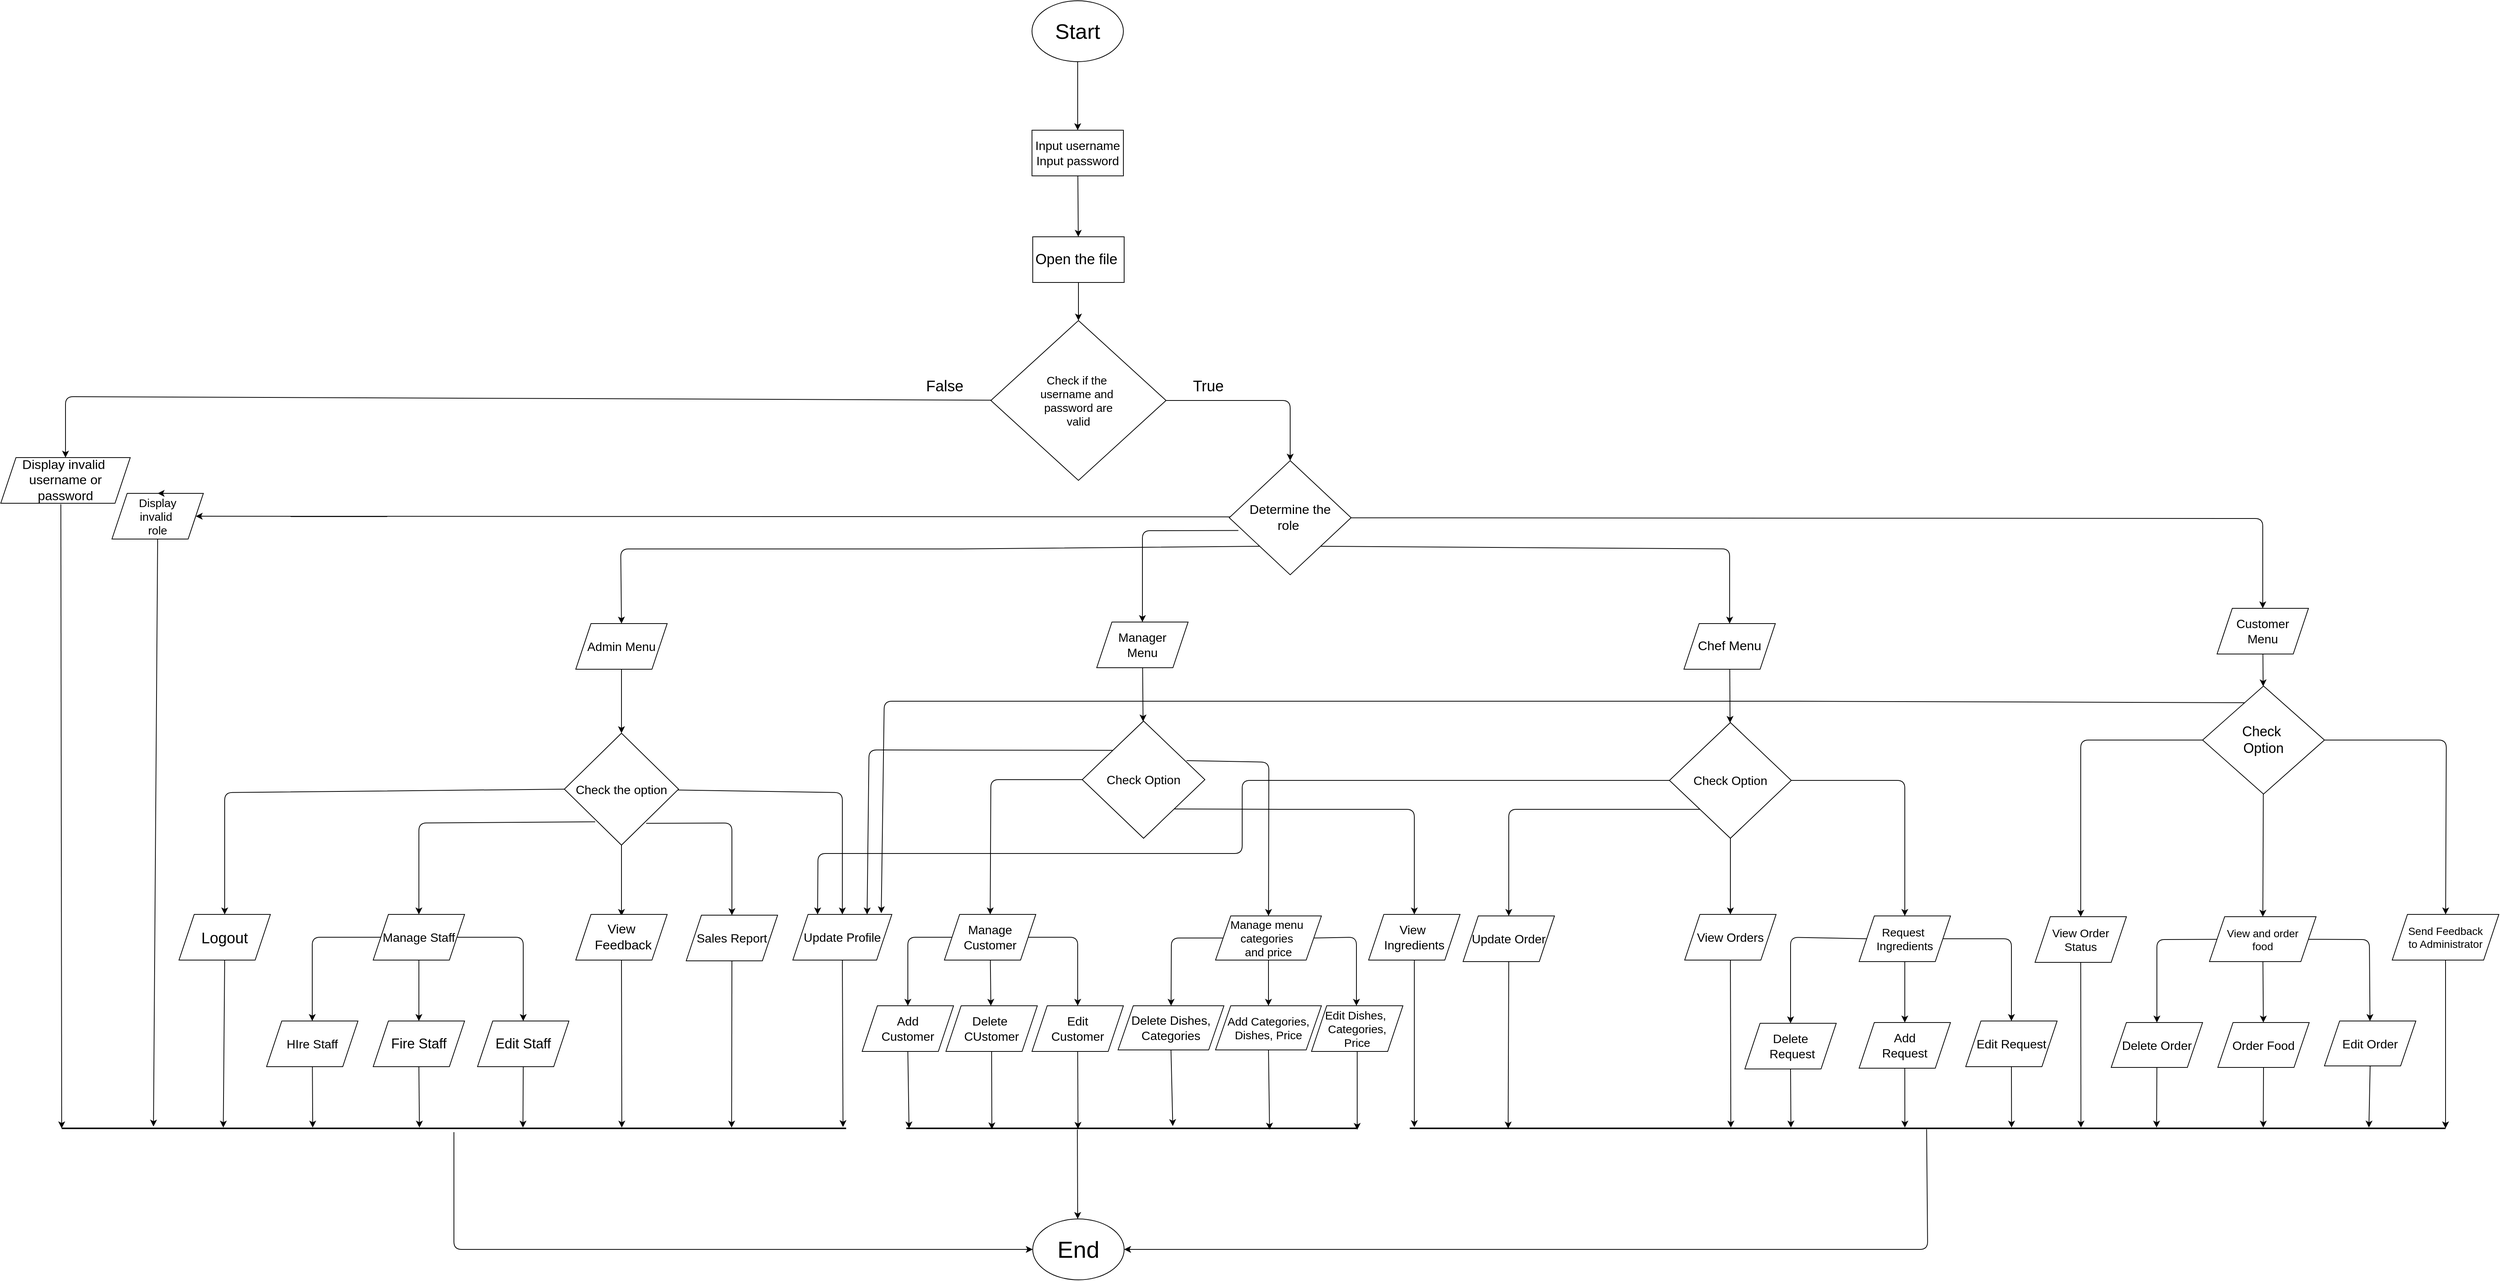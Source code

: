 <mxfile>
    <diagram id="t1yttWMaFsxvrDSG04tZ" name="Page-1">
        <mxGraphModel dx="878" dy="493" grid="1" gridSize="10" guides="1" tooltips="1" connect="1" arrows="1" fold="1" page="1" pageScale="1" pageWidth="4000" pageHeight="2000" math="0" shadow="0">
            <root>
                <object label="" size="" id="0">
                    <mxCell/>
                </object>
                <mxCell id="1" parent="0"/>
                <mxCell id="6" value="" style="edgeStyle=none;html=1;fontSize=21;" parent="1" source="2" target="5" edge="1">
                    <mxGeometry relative="1" as="geometry"/>
                </mxCell>
                <mxCell id="2" value="&lt;font style=&quot;font-size: 28px;&quot;&gt;Start&lt;/font&gt;" style="ellipse;whiteSpace=wrap;html=1;" parent="1" vertex="1">
                    <mxGeometry x="1774" y="40" width="120" height="80" as="geometry"/>
                </mxCell>
                <mxCell id="19" value="" style="edgeStyle=none;html=1;" edge="1" parent="1" source="5" target="18">
                    <mxGeometry relative="1" as="geometry"/>
                </mxCell>
                <mxCell id="5" value="&lt;font style=&quot;font-size: 16px;&quot;&gt;Input username&lt;br&gt;Input password&lt;/font&gt;" style="whiteSpace=wrap;html=1;" parent="1" vertex="1">
                    <mxGeometry x="1774" y="210" width="120" height="60" as="geometry"/>
                </mxCell>
                <mxCell id="17" value="" style="edgeStyle=none;html=1;entryX=0.5;entryY=0;entryDx=0;entryDy=0;" edge="1" parent="1" source="7" target="16">
                    <mxGeometry relative="1" as="geometry">
                        <mxPoint x="1515" y="638" as="targetPoint"/>
                        <Array as="points">
                            <mxPoint x="505" y="560"/>
                        </Array>
                    </mxGeometry>
                </mxCell>
                <mxCell id="7" value="&lt;font style=&quot;font-size: 15px;&quot;&gt;Check if the&amp;nbsp;&lt;br&gt;username and&amp;nbsp;&lt;br&gt;password are&lt;br&gt;valid&lt;/font&gt;" style="rhombus;whiteSpace=wrap;html=1;" vertex="1" parent="1">
                    <mxGeometry x="1720" y="460" width="230" height="210" as="geometry"/>
                </mxCell>
                <mxCell id="12" value="&lt;font style=&quot;font-size: 20px;&quot;&gt;False&lt;/font&gt;" style="text;html=1;align=center;verticalAlign=middle;resizable=0;points=[];autosize=1;strokeColor=none;fillColor=none;" vertex="1" parent="1">
                    <mxGeometry x="1624" y="525" width="70" height="40" as="geometry"/>
                </mxCell>
                <mxCell id="147" style="edgeStyle=none;html=1;exitX=0.464;exitY=1.019;exitDx=0;exitDy=0;entryX=0;entryY=0.5;entryDx=0;entryDy=0;entryPerimeter=0;exitPerimeter=0;" edge="1" parent="1" source="16" target="146">
                    <mxGeometry relative="1" as="geometry">
                        <mxPoint x="505.818" y="1483.636" as="targetPoint"/>
                    </mxGeometry>
                </mxCell>
                <mxCell id="16" value="&lt;font style=&quot;font-size: 17px;&quot;&gt;Display invalid&amp;nbsp;&lt;br&gt;username or&lt;br&gt;password&lt;/font&gt;" style="shape=parallelogram;perimeter=parallelogramPerimeter;whiteSpace=wrap;html=1;fixedSize=1;" vertex="1" parent="1">
                    <mxGeometry x="420" y="640" width="170" height="60" as="geometry"/>
                </mxCell>
                <mxCell id="20" value="" style="edgeStyle=none;html=1;" edge="1" parent="1" source="18" target="7">
                    <mxGeometry relative="1" as="geometry"/>
                </mxCell>
                <mxCell id="18" value="&lt;font style=&quot;font-size: 19px;&quot;&gt;Open the file&amp;nbsp;&lt;/font&gt;" style="whiteSpace=wrap;html=1;" vertex="1" parent="1">
                    <mxGeometry x="1775" y="350" width="120" height="60" as="geometry"/>
                </mxCell>
                <mxCell id="22" style="edgeStyle=none;html=1;exitX=1;exitY=0.5;exitDx=0;exitDy=0;entryX=0.5;entryY=0;entryDx=0;entryDy=0;" edge="1" parent="1" source="7" target="23">
                    <mxGeometry relative="1" as="geometry">
                        <mxPoint x="2114" y="643" as="targetPoint"/>
                        <mxPoint x="1914" y="560" as="sourcePoint"/>
                        <Array as="points">
                            <mxPoint x="2113" y="565"/>
                        </Array>
                    </mxGeometry>
                </mxCell>
                <mxCell id="27" value="" style="edgeStyle=none;html=1;" edge="1" parent="1" target="26">
                    <mxGeometry relative="1" as="geometry">
                        <mxPoint x="2035.176" y="717.835" as="sourcePoint"/>
                    </mxGeometry>
                </mxCell>
                <mxCell id="30" style="edgeStyle=none;html=1;exitX=0;exitY=1;exitDx=0;exitDy=0;entryX=0.5;entryY=0;entryDx=0;entryDy=0;" edge="1" parent="1" source="23" target="31">
                    <mxGeometry relative="1" as="geometry">
                        <mxPoint x="1234" y="793" as="targetPoint"/>
                        <mxPoint x="1995" y="755.5" as="sourcePoint"/>
                        <Array as="points">
                            <mxPoint x="1680" y="760"/>
                            <mxPoint x="1234" y="760"/>
                        </Array>
                    </mxGeometry>
                </mxCell>
                <mxCell id="61" style="edgeStyle=none;html=1;exitX=1;exitY=1;exitDx=0;exitDy=0;entryX=0.5;entryY=0;entryDx=0;entryDy=0;" edge="1" parent="1" source="23" target="62">
                    <mxGeometry relative="1" as="geometry">
                        <mxPoint x="2680" y="840" as="targetPoint"/>
                        <Array as="points">
                            <mxPoint x="2690" y="760"/>
                        </Array>
                    </mxGeometry>
                </mxCell>
                <mxCell id="73" value="" style="edgeStyle=none;html=1;" edge="1" parent="1" source="23" target="72">
                    <mxGeometry relative="1" as="geometry">
                        <Array as="points">
                            <mxPoint x="3390" y="720"/>
                        </Array>
                    </mxGeometry>
                </mxCell>
                <mxCell id="23" value="&lt;font style=&quot;font-size: 17px;&quot;&gt;Determine the &lt;br&gt;role&amp;nbsp;&lt;/font&gt;" style="rhombus;whiteSpace=wrap;html=1;" vertex="1" parent="1">
                    <mxGeometry x="2033" y="644" width="160" height="150" as="geometry"/>
                </mxCell>
                <mxCell id="148" style="edgeStyle=none;html=1;exitX=0.5;exitY=1;exitDx=0;exitDy=0;entryX=0.117;entryY=0.267;entryDx=0;entryDy=0;entryPerimeter=0;" edge="1" parent="1" source="26" target="146">
                    <mxGeometry relative="1" as="geometry"/>
                </mxCell>
                <mxCell id="26" value="&lt;font style=&quot;font-size: 15px;&quot;&gt;Display &lt;br&gt;invalid&amp;nbsp;&lt;br&gt;role&lt;/font&gt;" style="shape=parallelogram;perimeter=parallelogramPerimeter;whiteSpace=wrap;html=1;fixedSize=1;" vertex="1" parent="1">
                    <mxGeometry x="566" y="687" width="120" height="60" as="geometry"/>
                </mxCell>
                <mxCell id="34" value="" style="edgeStyle=none;html=1;" edge="1" parent="1" source="31" target="32">
                    <mxGeometry relative="1" as="geometry"/>
                </mxCell>
                <mxCell id="31" value="&lt;font style=&quot;font-size: 16px;&quot;&gt;Admin Menu&lt;/font&gt;" style="shape=parallelogram;perimeter=parallelogramPerimeter;whiteSpace=wrap;html=1;fixedSize=1;" vertex="1" parent="1">
                    <mxGeometry x="1175" y="858" width="120" height="60" as="geometry"/>
                </mxCell>
                <mxCell id="38" value="" style="edgeStyle=none;html=1;exitX=0;exitY=0.5;exitDx=0;exitDy=0;entryX=0.5;entryY=0;entryDx=0;entryDy=0;" edge="1" parent="1" source="32" target="37">
                    <mxGeometry relative="1" as="geometry">
                        <mxPoint x="1150.985" y="1076.465" as="sourcePoint"/>
                        <mxPoint x="880" y="1240" as="targetPoint"/>
                        <Array as="points">
                            <mxPoint x="714" y="1080"/>
                        </Array>
                    </mxGeometry>
                </mxCell>
                <mxCell id="39" style="edgeStyle=none;html=1;entryX=0.5;entryY=0;entryDx=0;entryDy=0;exitX=0.277;exitY=0.819;exitDx=0;exitDy=0;exitPerimeter=0;" edge="1" parent="1" target="40">
                    <mxGeometry relative="1" as="geometry">
                        <mxPoint x="1050" y="1236" as="targetPoint"/>
                        <mxPoint x="1200.55" y="1118.393" as="sourcePoint"/>
                        <Array as="points">
                            <mxPoint x="969" y="1120"/>
                        </Array>
                    </mxGeometry>
                </mxCell>
                <mxCell id="42" value="" style="edgeStyle=none;html=1;exitX=0.5;exitY=1;exitDx=0;exitDy=0;" edge="1" parent="1" source="32">
                    <mxGeometry relative="1" as="geometry">
                        <mxPoint x="1235" y="1151" as="sourcePoint"/>
                        <mxPoint x="1235" y="1242" as="targetPoint"/>
                        <Array as="points">
                            <mxPoint x="1235" y="1200"/>
                        </Array>
                    </mxGeometry>
                </mxCell>
                <mxCell id="44" value="" style="edgeStyle=none;html=1;exitX=0.716;exitY=0.826;exitDx=0;exitDy=0;exitPerimeter=0;entryX=0.5;entryY=0;entryDx=0;entryDy=0;" edge="1" parent="1" target="43">
                    <mxGeometry relative="1" as="geometry">
                        <mxPoint x="1267.4" y="1120.422" as="sourcePoint"/>
                        <mxPoint x="1380" y="1254.0" as="targetPoint"/>
                        <Array as="points">
                            <mxPoint x="1380" y="1120"/>
                        </Array>
                    </mxGeometry>
                </mxCell>
                <mxCell id="46" value="" style="edgeStyle=none;html=1;entryX=0.5;entryY=0;entryDx=0;entryDy=0;" edge="1" parent="1" source="32" target="45">
                    <mxGeometry relative="1" as="geometry">
                        <Array as="points">
                            <mxPoint x="1525" y="1080"/>
                        </Array>
                    </mxGeometry>
                </mxCell>
                <mxCell id="32" value="&lt;font style=&quot;font-size: 16px;&quot;&gt;Check the option&lt;/font&gt;" style="rhombus;whiteSpace=wrap;html=1;" vertex="1" parent="1">
                    <mxGeometry x="1160" y="1002" width="150" height="147" as="geometry"/>
                </mxCell>
                <mxCell id="149" style="edgeStyle=none;html=1;exitX=0.5;exitY=1;exitDx=0;exitDy=0;entryX=0.206;entryY=0.4;entryDx=0;entryDy=0;entryPerimeter=0;" edge="1" parent="1" source="37" target="146">
                    <mxGeometry relative="1" as="geometry"/>
                </mxCell>
                <mxCell id="37" value="&lt;font style=&quot;font-size: 20px;&quot;&gt;Logout&lt;/font&gt;" style="shape=parallelogram;perimeter=parallelogramPerimeter;whiteSpace=wrap;html=1;fixedSize=1;" vertex="1" parent="1">
                    <mxGeometry x="654" y="1240" width="120" height="60" as="geometry"/>
                </mxCell>
                <mxCell id="84" value="" style="edgeStyle=none;html=1;" edge="1" parent="1" source="40" target="83">
                    <mxGeometry relative="1" as="geometry">
                        <Array as="points">
                            <mxPoint x="829" y="1270"/>
                        </Array>
                    </mxGeometry>
                </mxCell>
                <mxCell id="86" value="" style="edgeStyle=none;html=1;entryX=0.5;entryY=0;entryDx=0;entryDy=0;" edge="1" parent="1" source="40" target="87">
                    <mxGeometry relative="1" as="geometry">
                        <mxPoint x="1050" y="1370" as="targetPoint"/>
                    </mxGeometry>
                </mxCell>
                <mxCell id="89" value="" style="edgeStyle=none;html=1;" edge="1" parent="1" source="40" target="88">
                    <mxGeometry relative="1" as="geometry">
                        <Array as="points">
                            <mxPoint x="1106" y="1270"/>
                        </Array>
                    </mxGeometry>
                </mxCell>
                <mxCell id="40" value="&lt;font style=&quot;font-size: 16px;&quot;&gt;Manage Staff&lt;/font&gt;" style="shape=parallelogram;perimeter=parallelogramPerimeter;whiteSpace=wrap;html=1;fixedSize=1;" vertex="1" parent="1">
                    <mxGeometry x="909" y="1240" width="120" height="60" as="geometry"/>
                </mxCell>
                <mxCell id="153" style="edgeStyle=none;html=1;exitX=0.5;exitY=1;exitDx=0;exitDy=0;entryX=0.714;entryY=0.4;entryDx=0;entryDy=0;entryPerimeter=0;" edge="1" parent="1" source="41" target="146">
                    <mxGeometry relative="1" as="geometry"/>
                </mxCell>
                <mxCell id="41" value="&lt;font style=&quot;font-size: 17px;&quot;&gt;View&lt;br&gt;&amp;nbsp;Feedback&lt;/font&gt;" style="shape=parallelogram;perimeter=parallelogramPerimeter;whiteSpace=wrap;html=1;fixedSize=1;" vertex="1" parent="1">
                    <mxGeometry x="1175" y="1240" width="120" height="60" as="geometry"/>
                </mxCell>
                <mxCell id="154" style="edgeStyle=none;html=1;exitX=0.5;exitY=1;exitDx=0;exitDy=0;entryX=0.854;entryY=0.4;entryDx=0;entryDy=0;entryPerimeter=0;" edge="1" parent="1" source="43" target="146">
                    <mxGeometry relative="1" as="geometry"/>
                </mxCell>
                <mxCell id="43" value="&lt;font style=&quot;font-size: 16px;&quot;&gt;Sales Report&lt;/font&gt;" style="shape=parallelogram;perimeter=parallelogramPerimeter;whiteSpace=wrap;html=1;fixedSize=1;" vertex="1" parent="1">
                    <mxGeometry x="1320" y="1241" width="120" height="60" as="geometry"/>
                </mxCell>
                <mxCell id="155" style="edgeStyle=none;html=1;exitX=0.5;exitY=1;exitDx=0;exitDy=0;entryX=0.996;entryY=0.331;entryDx=0;entryDy=0;entryPerimeter=0;" edge="1" parent="1" source="45" target="146">
                    <mxGeometry relative="1" as="geometry"/>
                </mxCell>
                <mxCell id="45" value="&lt;font style=&quot;font-size: 16px;&quot;&gt;Update Profile&lt;/font&gt;" style="shape=parallelogram;perimeter=parallelogramPerimeter;whiteSpace=wrap;html=1;fixedSize=1;" vertex="1" parent="1">
                    <mxGeometry x="1460" y="1240" width="130" height="60" as="geometry"/>
                </mxCell>
                <mxCell id="47" value="" style="endArrow=classic;html=1;entryX=0.5;entryY=0;entryDx=0;entryDy=0;exitX=0.075;exitY=0.612;exitDx=0;exitDy=0;exitPerimeter=0;" edge="1" parent="1" source="23" target="48">
                    <mxGeometry width="50" height="50" relative="1" as="geometry">
                        <mxPoint x="1920" y="760" as="sourcePoint"/>
                        <mxPoint x="1948" y="856" as="targetPoint"/>
                        <Array as="points">
                            <mxPoint x="1919" y="736"/>
                        </Array>
                    </mxGeometry>
                </mxCell>
                <mxCell id="50" value="" style="edgeStyle=none;html=1;" edge="1" parent="1" source="48" target="49">
                    <mxGeometry relative="1" as="geometry"/>
                </mxCell>
                <mxCell id="48" value="&lt;font style=&quot;font-size: 16px;&quot;&gt;Manager &lt;br&gt;Menu&lt;/font&gt;" style="shape=parallelogram;perimeter=parallelogramPerimeter;whiteSpace=wrap;html=1;fixedSize=1;" vertex="1" parent="1">
                    <mxGeometry x="1859" y="856" width="120" height="60" as="geometry"/>
                </mxCell>
                <mxCell id="52" value="" style="edgeStyle=none;html=1;" edge="1" parent="1" source="49" target="51">
                    <mxGeometry relative="1" as="geometry">
                        <Array as="points">
                            <mxPoint x="1720" y="1063"/>
                        </Array>
                    </mxGeometry>
                </mxCell>
                <mxCell id="53" style="edgeStyle=none;html=1;exitX=0;exitY=0;exitDx=0;exitDy=0;entryX=0.75;entryY=0;entryDx=0;entryDy=0;" edge="1" parent="1" source="49" target="45">
                    <mxGeometry relative="1" as="geometry">
                        <mxPoint x="1550" y="1230" as="targetPoint"/>
                        <Array as="points">
                            <mxPoint x="1560" y="1024"/>
                        </Array>
                    </mxGeometry>
                </mxCell>
                <mxCell id="58" value="" style="edgeStyle=none;html=1;exitX=0.85;exitY=0.338;exitDx=0;exitDy=0;exitPerimeter=0;" edge="1" parent="1" source="49" target="56">
                    <mxGeometry relative="1" as="geometry">
                        <Array as="points">
                            <mxPoint x="2085" y="1040"/>
                        </Array>
                    </mxGeometry>
                </mxCell>
                <mxCell id="60" value="" style="edgeStyle=none;html=1;exitX=1;exitY=1;exitDx=0;exitDy=0;entryX=0.5;entryY=0;entryDx=0;entryDy=0;" edge="1" parent="1" source="49" target="59">
                    <mxGeometry relative="1" as="geometry">
                        <mxPoint x="1961.75" y="1101.5" as="sourcePoint"/>
                        <mxPoint x="2141" y="1240" as="targetPoint"/>
                        <Array as="points">
                            <mxPoint x="2110" y="1102"/>
                            <mxPoint x="2276" y="1102"/>
                        </Array>
                    </mxGeometry>
                </mxCell>
                <mxCell id="49" value="&lt;font style=&quot;font-size: 16px;&quot;&gt;Check Option&lt;/font&gt;" style="rhombus;whiteSpace=wrap;html=1;" vertex="1" parent="1">
                    <mxGeometry x="1840" y="986" width="161" height="154" as="geometry"/>
                </mxCell>
                <mxCell id="91" value="" style="edgeStyle=none;html=1;exitX=0;exitY=0.5;exitDx=0;exitDy=0;" edge="1" parent="1" source="51" target="90">
                    <mxGeometry relative="1" as="geometry">
                        <Array as="points">
                            <mxPoint x="1611" y="1270"/>
                        </Array>
                    </mxGeometry>
                </mxCell>
                <mxCell id="93" value="" style="edgeStyle=none;html=1;" edge="1" parent="1" source="51">
                    <mxGeometry relative="1" as="geometry">
                        <mxPoint x="1720" y="1360" as="targetPoint"/>
                    </mxGeometry>
                </mxCell>
                <mxCell id="95" value="" style="edgeStyle=none;html=1;entryX=0.5;entryY=0;entryDx=0;entryDy=0;" edge="1" parent="1" source="51" target="96">
                    <mxGeometry relative="1" as="geometry">
                        <mxPoint x="1830" y="1360" as="targetPoint"/>
                        <Array as="points">
                            <mxPoint x="1834" y="1270"/>
                        </Array>
                    </mxGeometry>
                </mxCell>
                <mxCell id="51" value="&lt;font style=&quot;font-size: 16px;&quot;&gt;Manage&lt;br&gt;Customer&lt;/font&gt;" style="shape=parallelogram;perimeter=parallelogramPerimeter;whiteSpace=wrap;html=1;fixedSize=1;" vertex="1" parent="1">
                    <mxGeometry x="1659" y="1240" width="120" height="60" as="geometry"/>
                </mxCell>
                <mxCell id="99" value="" style="edgeStyle=none;html=1;" edge="1" parent="1" source="56" target="98">
                    <mxGeometry relative="1" as="geometry"/>
                </mxCell>
                <mxCell id="101" value="" style="edgeStyle=none;html=1;" edge="1" parent="1" source="56" target="100">
                    <mxGeometry relative="1" as="geometry">
                        <Array as="points">
                            <mxPoint x="1957" y="1271"/>
                        </Array>
                    </mxGeometry>
                </mxCell>
                <mxCell id="102" style="edgeStyle=none;html=1;exitX=1;exitY=0.5;exitDx=0;exitDy=0;" edge="1" parent="1" source="56">
                    <mxGeometry relative="1" as="geometry">
                        <mxPoint x="2200" y="1360" as="targetPoint"/>
                        <Array as="points">
                            <mxPoint x="2200" y="1270"/>
                        </Array>
                    </mxGeometry>
                </mxCell>
                <mxCell id="56" value="&lt;font style=&quot;font-size: 15px;&quot;&gt;Manage menu&amp;nbsp;&lt;br&gt;categories&amp;nbsp;&lt;br&gt;and price&lt;/font&gt;" style="shape=parallelogram;perimeter=parallelogramPerimeter;whiteSpace=wrap;html=1;fixedSize=1;" vertex="1" parent="1">
                    <mxGeometry x="2015" y="1242" width="139" height="58" as="geometry"/>
                </mxCell>
                <mxCell id="167" style="edgeStyle=none;html=1;exitX=0.5;exitY=1;exitDx=0;exitDy=0;" edge="1" parent="1" source="59">
                    <mxGeometry relative="1" as="geometry">
                        <mxPoint x="2276" y="1519.407" as="targetPoint"/>
                    </mxGeometry>
                </mxCell>
                <mxCell id="59" value="&lt;font style=&quot;font-size: 16px;&quot;&gt;View&amp;nbsp;&lt;br&gt;Ingredients&lt;/font&gt;" style="shape=parallelogram;perimeter=parallelogramPerimeter;whiteSpace=wrap;html=1;fixedSize=1;" vertex="1" parent="1">
                    <mxGeometry x="2216" y="1240" width="120" height="60" as="geometry"/>
                </mxCell>
                <mxCell id="64" value="" style="edgeStyle=none;html=1;" edge="1" parent="1" source="62" target="63">
                    <mxGeometry relative="1" as="geometry"/>
                </mxCell>
                <mxCell id="62" value="&lt;font style=&quot;font-size: 17px;&quot;&gt;Chef Menu&lt;/font&gt;" style="shape=parallelogram;perimeter=parallelogramPerimeter;whiteSpace=wrap;html=1;fixedSize=1;" vertex="1" parent="1">
                    <mxGeometry x="2630" y="858" width="120" height="60" as="geometry"/>
                </mxCell>
                <mxCell id="66" value="" style="edgeStyle=none;html=1;" edge="1" parent="1" source="63" target="65">
                    <mxGeometry relative="1" as="geometry"/>
                </mxCell>
                <mxCell id="67" style="edgeStyle=none;html=1;exitX=0;exitY=0.5;exitDx=0;exitDy=0;entryX=0.25;entryY=0;entryDx=0;entryDy=0;" edge="1" parent="1" source="63" target="45">
                    <mxGeometry relative="1" as="geometry">
                        <mxPoint x="1500" y="1170" as="targetPoint"/>
                        <Array as="points">
                            <mxPoint x="2050" y="1064"/>
                            <mxPoint x="2050" y="1160"/>
                            <mxPoint x="1493" y="1160"/>
                        </Array>
                    </mxGeometry>
                </mxCell>
                <mxCell id="68" style="edgeStyle=none;html=1;exitX=0;exitY=1;exitDx=0;exitDy=0;entryX=0.5;entryY=0;entryDx=0;entryDy=0;" edge="1" parent="1" source="63" target="69">
                    <mxGeometry relative="1" as="geometry">
                        <mxPoint x="2400" y="1240" as="targetPoint"/>
                        <Array as="points">
                            <mxPoint x="2400" y="1102"/>
                        </Array>
                    </mxGeometry>
                </mxCell>
                <mxCell id="71" value="" style="edgeStyle=none;html=1;" edge="1" parent="1" source="63" target="70">
                    <mxGeometry relative="1" as="geometry">
                        <Array as="points">
                            <mxPoint x="2920" y="1064"/>
                        </Array>
                    </mxGeometry>
                </mxCell>
                <mxCell id="63" value="&lt;font style=&quot;font-size: 16px;&quot;&gt;Check Option&lt;/font&gt;" style="rhombus;whiteSpace=wrap;html=1;" vertex="1" parent="1">
                    <mxGeometry x="2611" y="988" width="160" height="152" as="geometry"/>
                </mxCell>
                <mxCell id="168" style="edgeStyle=none;html=1;exitX=0.5;exitY=1;exitDx=0;exitDy=0;entryX=0.31;entryY=0.495;entryDx=0;entryDy=0;entryPerimeter=0;" edge="1" parent="1" source="65" target="158">
                    <mxGeometry relative="1" as="geometry"/>
                </mxCell>
                <mxCell id="65" value="&lt;font style=&quot;font-size: 16px;&quot;&gt;View Orders&lt;/font&gt;" style="shape=parallelogram;perimeter=parallelogramPerimeter;whiteSpace=wrap;html=1;fixedSize=1;" vertex="1" parent="1">
                    <mxGeometry x="2631" y="1240" width="120" height="60" as="geometry"/>
                </mxCell>
                <mxCell id="169" style="edgeStyle=none;html=1;exitX=0.5;exitY=1;exitDx=0;exitDy=0;entryX=0.095;entryY=0.501;entryDx=0;entryDy=0;entryPerimeter=0;" edge="1" parent="1" source="69" target="158">
                    <mxGeometry relative="1" as="geometry"/>
                </mxCell>
                <mxCell id="69" value="&lt;font style=&quot;font-size: 16px;&quot;&gt;Update Order&lt;/font&gt;" style="shape=parallelogram;perimeter=parallelogramPerimeter;whiteSpace=wrap;html=1;fixedSize=1;" vertex="1" parent="1">
                    <mxGeometry x="2340" y="1242" width="120" height="60" as="geometry"/>
                </mxCell>
                <mxCell id="111" value="" style="edgeStyle=none;html=1;" edge="1" parent="1" source="70" target="110">
                    <mxGeometry relative="1" as="geometry"/>
                </mxCell>
                <mxCell id="113" style="edgeStyle=none;html=1;exitX=0;exitY=0.5;exitDx=0;exitDy=0;entryX=0.5;entryY=0;entryDx=0;entryDy=0;" edge="1" parent="1" source="70" target="114">
                    <mxGeometry relative="1" as="geometry">
                        <mxPoint x="2780" y="1390" as="targetPoint"/>
                        <Array as="points">
                            <mxPoint x="2770" y="1270"/>
                        </Array>
                    </mxGeometry>
                </mxCell>
                <mxCell id="116" style="edgeStyle=none;html=1;exitX=1;exitY=0.5;exitDx=0;exitDy=0;entryX=0.5;entryY=0;entryDx=0;entryDy=0;" edge="1" parent="1" source="70" target="117">
                    <mxGeometry relative="1" as="geometry">
                        <mxPoint x="3040" y="1340" as="targetPoint"/>
                        <Array as="points">
                            <mxPoint x="3060" y="1272"/>
                        </Array>
                    </mxGeometry>
                </mxCell>
                <mxCell id="70" value="&lt;font style=&quot;font-size: 15px;&quot;&gt;Request&amp;nbsp;&lt;br&gt;Ingredients&lt;/font&gt;" style="shape=parallelogram;perimeter=parallelogramPerimeter;whiteSpace=wrap;html=1;fixedSize=1;" vertex="1" parent="1">
                    <mxGeometry x="2860" y="1242" width="120" height="60" as="geometry"/>
                </mxCell>
                <mxCell id="75" value="" style="edgeStyle=none;html=1;" edge="1" parent="1" source="72" target="74">
                    <mxGeometry relative="1" as="geometry"/>
                </mxCell>
                <mxCell id="72" value="&lt;font style=&quot;font-size: 16px;&quot;&gt;Customer&lt;br&gt;Menu&lt;/font&gt;" style="shape=parallelogram;perimeter=parallelogramPerimeter;whiteSpace=wrap;html=1;fixedSize=1;" vertex="1" parent="1">
                    <mxGeometry x="3330" y="838" width="120" height="60" as="geometry"/>
                </mxCell>
                <mxCell id="77" value="" style="edgeStyle=none;html=1;" edge="1" parent="1" source="74" target="76">
                    <mxGeometry relative="1" as="geometry"/>
                </mxCell>
                <mxCell id="78" style="edgeStyle=none;html=1;exitX=0.431;exitY=0.155;exitDx=0;exitDy=0;entryX=0.893;entryY=-0.027;entryDx=0;entryDy=0;exitPerimeter=0;entryPerimeter=0;" edge="1" parent="1" source="74" target="45">
                    <mxGeometry relative="1" as="geometry">
                        <mxPoint x="2240" y="1000" as="targetPoint"/>
                        <Array as="points">
                            <mxPoint x="2770" y="960"/>
                            <mxPoint x="2400" y="960"/>
                            <mxPoint x="1580" y="960"/>
                        </Array>
                    </mxGeometry>
                </mxCell>
                <mxCell id="80" value="" style="edgeStyle=none;html=1;" edge="1" parent="1" source="74" target="79">
                    <mxGeometry relative="1" as="geometry">
                        <Array as="points">
                            <mxPoint x="3151" y="1011"/>
                        </Array>
                    </mxGeometry>
                </mxCell>
                <mxCell id="82" value="" style="edgeStyle=none;html=1;" edge="1" parent="1" source="74" target="81">
                    <mxGeometry relative="1" as="geometry">
                        <Array as="points">
                            <mxPoint x="3631" y="1011"/>
                        </Array>
                    </mxGeometry>
                </mxCell>
                <mxCell id="74" value="&lt;font style=&quot;font-size: 18px;&quot;&gt;Check&amp;nbsp;&lt;br&gt;Option&lt;/font&gt;" style="rhombus;whiteSpace=wrap;html=1;" vertex="1" parent="1">
                    <mxGeometry x="3311" y="940" width="160" height="142" as="geometry"/>
                </mxCell>
                <mxCell id="105" value="" style="edgeStyle=none;html=1;" edge="1" parent="1" source="76" target="104">
                    <mxGeometry relative="1" as="geometry"/>
                </mxCell>
                <mxCell id="107" value="" style="edgeStyle=none;html=1;" edge="1" parent="1" source="76" target="106">
                    <mxGeometry relative="1" as="geometry">
                        <Array as="points">
                            <mxPoint x="3530" y="1273"/>
                        </Array>
                    </mxGeometry>
                </mxCell>
                <mxCell id="109" value="" style="edgeStyle=none;html=1;" edge="1" parent="1" source="76" target="108">
                    <mxGeometry relative="1" as="geometry">
                        <Array as="points">
                            <mxPoint x="3251" y="1273"/>
                        </Array>
                    </mxGeometry>
                </mxCell>
                <mxCell id="76" value="&lt;font style=&quot;font-size: 14px;&quot;&gt;View and&amp;nbsp;order&lt;br&gt;food&lt;/font&gt;" style="shape=parallelogram;perimeter=parallelogramPerimeter;whiteSpace=wrap;html=1;fixedSize=1;" vertex="1" parent="1">
                    <mxGeometry x="3320" y="1243" width="140" height="59" as="geometry"/>
                </mxCell>
                <mxCell id="171" style="edgeStyle=none;html=1;exitX=0.5;exitY=1;exitDx=0;exitDy=0;entryX=0.648;entryY=0.495;entryDx=0;entryDy=0;entryPerimeter=0;" edge="1" parent="1" source="79" target="158">
                    <mxGeometry relative="1" as="geometry"/>
                </mxCell>
                <mxCell id="79" value="&lt;font style=&quot;font-size: 15px;&quot;&gt;View Order&lt;br&gt;Status&lt;/font&gt;" style="shape=parallelogram;perimeter=parallelogramPerimeter;whiteSpace=wrap;html=1;fixedSize=1;" vertex="1" parent="1">
                    <mxGeometry x="3091" y="1243" width="120" height="60" as="geometry"/>
                </mxCell>
                <mxCell id="159" style="edgeStyle=none;html=1;exitX=0.5;exitY=1;exitDx=0;exitDy=0;entryX=1;entryY=0.5;entryDx=0;entryDy=0;entryPerimeter=0;" edge="1" parent="1" source="81" target="158">
                    <mxGeometry relative="1" as="geometry"/>
                </mxCell>
                <mxCell id="81" value="&lt;font style=&quot;font-size: 14px;&quot;&gt;Send Feedback&lt;br&gt;to Administrator&lt;/font&gt;" style="shape=parallelogram;perimeter=parallelogramPerimeter;whiteSpace=wrap;html=1;fixedSize=1;" vertex="1" parent="1">
                    <mxGeometry x="3560" y="1240" width="140" height="60" as="geometry"/>
                </mxCell>
                <mxCell id="150" value="" style="edgeStyle=none;html=1;entryX=0.32;entryY=0.4;entryDx=0;entryDy=0;entryPerimeter=0;" edge="1" parent="1" source="83" target="146">
                    <mxGeometry relative="1" as="geometry"/>
                </mxCell>
                <mxCell id="83" value="&lt;font style=&quot;font-size: 16px;&quot;&gt;HIre Staff&lt;/font&gt;" style="shape=parallelogram;perimeter=parallelogramPerimeter;whiteSpace=wrap;html=1;fixedSize=1;" vertex="1" parent="1">
                    <mxGeometry x="769" y="1380" width="120" height="60" as="geometry"/>
                </mxCell>
                <mxCell id="151" style="edgeStyle=none;html=1;exitX=0.5;exitY=1;exitDx=0;exitDy=0;entryX=0.456;entryY=0.4;entryDx=0;entryDy=0;entryPerimeter=0;" edge="1" parent="1" source="87" target="146">
                    <mxGeometry relative="1" as="geometry"/>
                </mxCell>
                <mxCell id="87" value="&lt;font style=&quot;font-size: 18px;&quot;&gt;Fire Staff&lt;/font&gt;" style="shape=parallelogram;perimeter=parallelogramPerimeter;whiteSpace=wrap;html=1;fixedSize=1;" vertex="1" parent="1">
                    <mxGeometry x="909" y="1380" width="120" height="60" as="geometry"/>
                </mxCell>
                <mxCell id="152" style="edgeStyle=none;html=1;exitX=0.5;exitY=1;exitDx=0;exitDy=0;entryX=0.588;entryY=0.4;entryDx=0;entryDy=0;entryPerimeter=0;" edge="1" parent="1" source="88" target="146">
                    <mxGeometry relative="1" as="geometry"/>
                </mxCell>
                <mxCell id="88" value="&lt;font style=&quot;font-size: 18px;&quot;&gt;Edit Staff&lt;/font&gt;" style="shape=parallelogram;perimeter=parallelogramPerimeter;whiteSpace=wrap;html=1;fixedSize=1;" vertex="1" parent="1">
                    <mxGeometry x="1046" y="1380" width="120" height="60" as="geometry"/>
                </mxCell>
                <mxCell id="133" style="edgeStyle=none;html=1;exitX=0.5;exitY=1;exitDx=0;exitDy=0;entryX=0.006;entryY=0.515;entryDx=0;entryDy=0;entryPerimeter=0;" edge="1" parent="1" source="90" target="144">
                    <mxGeometry relative="1" as="geometry">
                        <mxPoint x="1611" y="1523.0" as="targetPoint"/>
                    </mxGeometry>
                </mxCell>
                <mxCell id="90" value="&lt;font style=&quot;font-size: 16px;&quot;&gt;Add &lt;br&gt;Customer&lt;/font&gt;" style="shape=parallelogram;perimeter=parallelogramPerimeter;whiteSpace=wrap;html=1;fixedSize=1;" vertex="1" parent="1">
                    <mxGeometry x="1551" y="1360" width="120" height="60" as="geometry"/>
                </mxCell>
                <mxCell id="134" style="edgeStyle=none;html=1;exitX=0.5;exitY=1;exitDx=0;exitDy=0;entryX=0.19;entryY=0.628;entryDx=0;entryDy=0;entryPerimeter=0;" edge="1" parent="1" source="94" target="144">
                    <mxGeometry relative="1" as="geometry">
                        <mxPoint x="1718.6" y="1522.69" as="targetPoint"/>
                    </mxGeometry>
                </mxCell>
                <mxCell id="94" value="&lt;font style=&quot;font-size: 16px;&quot;&gt;Delete&amp;nbsp;&lt;br&gt;CUstomer&lt;/font&gt;" style="shape=parallelogram;perimeter=parallelogramPerimeter;whiteSpace=wrap;html=1;fixedSize=1;" vertex="1" parent="1">
                    <mxGeometry x="1661" y="1360" width="120" height="60" as="geometry"/>
                </mxCell>
                <mxCell id="135" style="edgeStyle=none;html=1;exitX=0.5;exitY=1;exitDx=0;exitDy=0;entryX=0.374;entryY=0.167;entryDx=0;entryDy=0;entryPerimeter=0;" edge="1" parent="1" source="96">
                    <mxGeometry relative="1" as="geometry">
                        <mxPoint x="1834.4" y="1521.67" as="targetPoint"/>
                    </mxGeometry>
                </mxCell>
                <mxCell id="96" value="&lt;font style=&quot;font-size: 16px;&quot;&gt;Edit&lt;br&gt;Customer&lt;/font&gt;" style="shape=parallelogram;perimeter=parallelogramPerimeter;whiteSpace=wrap;html=1;fixedSize=1;" vertex="1" parent="1">
                    <mxGeometry x="1774" y="1360" width="120" height="60" as="geometry"/>
                </mxCell>
                <mxCell id="138" style="edgeStyle=none;html=1;exitX=0.5;exitY=1;exitDx=0;exitDy=0;entryX=0.807;entryY=0.667;entryDx=0;entryDy=0;entryPerimeter=0;" edge="1" parent="1" source="98" target="144">
                    <mxGeometry relative="1" as="geometry">
                        <mxPoint x="2084.5" y="1523.0" as="targetPoint"/>
                    </mxGeometry>
                </mxCell>
                <mxCell id="98" value="&lt;font style=&quot;font-size: 15px;&quot;&gt;Add Categories,&lt;br&gt;Dishes, Price&lt;/font&gt;" style="shape=parallelogram;perimeter=parallelogramPerimeter;whiteSpace=wrap;html=1;fixedSize=1;" vertex="1" parent="1">
                    <mxGeometry x="2015" y="1360" width="139" height="58" as="geometry"/>
                </mxCell>
                <mxCell id="136" style="edgeStyle=none;html=1;exitX=0.5;exitY=1;exitDx=0;exitDy=0;entryX=0.592;entryY=0.2;entryDx=0;entryDy=0;entryPerimeter=0;" edge="1" parent="1" source="100" target="144">
                    <mxGeometry relative="1" as="geometry">
                        <mxPoint x="1958.6" y="1521.67" as="targetPoint"/>
                    </mxGeometry>
                </mxCell>
                <mxCell id="100" value="&lt;font style=&quot;font-size: 16px;&quot;&gt;Delete Dishes,&lt;br&gt;Categories&lt;/font&gt;" style="shape=parallelogram;perimeter=parallelogramPerimeter;whiteSpace=wrap;html=1;fixedSize=1;" vertex="1" parent="1">
                    <mxGeometry x="1887" y="1360" width="139" height="58" as="geometry"/>
                </mxCell>
                <mxCell id="139" style="edgeStyle=none;html=1;exitX=0.5;exitY=1;exitDx=0;exitDy=0;" edge="1" parent="1" source="103">
                    <mxGeometry relative="1" as="geometry">
                        <mxPoint x="2201" y="1523.0" as="targetPoint"/>
                    </mxGeometry>
                </mxCell>
                <mxCell id="103" value="&lt;font style=&quot;font-size: 15px;&quot;&gt;Edit Dishes,&amp;nbsp;&lt;br&gt;Categories,&lt;br&gt;Price&lt;/font&gt;" style="shape=parallelogram;perimeter=parallelogramPerimeter;whiteSpace=wrap;html=1;fixedSize=1;" vertex="1" parent="1">
                    <mxGeometry x="2141" y="1360" width="120" height="60" as="geometry"/>
                </mxCell>
                <mxCell id="161" style="edgeStyle=none;html=1;exitX=0.5;exitY=1;exitDx=0;exitDy=0;entryX=0.824;entryY=0.495;entryDx=0;entryDy=0;entryPerimeter=0;" edge="1" parent="1" source="104" target="158">
                    <mxGeometry relative="1" as="geometry"/>
                </mxCell>
                <mxCell id="104" value="&lt;font style=&quot;font-size: 16px;&quot;&gt;Order Food&lt;/font&gt;" style="shape=parallelogram;perimeter=parallelogramPerimeter;whiteSpace=wrap;html=1;fixedSize=1;" vertex="1" parent="1">
                    <mxGeometry x="3331" y="1382" width="120" height="59" as="geometry"/>
                </mxCell>
                <mxCell id="160" style="edgeStyle=none;html=1;exitX=0.5;exitY=1;exitDx=0;exitDy=0;entryX=0.926;entryY=0.495;entryDx=0;entryDy=0;entryPerimeter=0;" edge="1" parent="1" source="106" target="158">
                    <mxGeometry relative="1" as="geometry"/>
                </mxCell>
                <mxCell id="106" value="&lt;font style=&quot;font-size: 16px;&quot;&gt;Edit Order&lt;/font&gt;" style="shape=parallelogram;perimeter=parallelogramPerimeter;whiteSpace=wrap;html=1;fixedSize=1;" vertex="1" parent="1">
                    <mxGeometry x="3471" y="1380" width="120" height="59" as="geometry"/>
                </mxCell>
                <mxCell id="162" style="edgeStyle=none;html=1;exitX=0.5;exitY=1;exitDx=0;exitDy=0;entryX=0.721;entryY=0.495;entryDx=0;entryDy=0;entryPerimeter=0;" edge="1" parent="1" source="108" target="158">
                    <mxGeometry relative="1" as="geometry"/>
                </mxCell>
                <mxCell id="108" value="&lt;font style=&quot;font-size: 16px;&quot;&gt;Delete Order&lt;/font&gt;" style="shape=parallelogram;perimeter=parallelogramPerimeter;whiteSpace=wrap;html=1;fixedSize=1;" vertex="1" parent="1">
                    <mxGeometry x="3191" y="1382" width="120" height="59" as="geometry"/>
                </mxCell>
                <mxCell id="164" style="edgeStyle=none;html=1;exitX=0.5;exitY=1;exitDx=0;exitDy=0;entryX=0.478;entryY=0.495;entryDx=0;entryDy=0;entryPerimeter=0;" edge="1" parent="1" source="110" target="158">
                    <mxGeometry relative="1" as="geometry"/>
                </mxCell>
                <mxCell id="110" value="&lt;font style=&quot;font-size: 16px;&quot;&gt;Add &lt;br&gt;Request&lt;/font&gt;" style="shape=parallelogram;perimeter=parallelogramPerimeter;whiteSpace=wrap;html=1;fixedSize=1;" vertex="1" parent="1">
                    <mxGeometry x="2860" y="1382" width="120" height="60" as="geometry"/>
                </mxCell>
                <mxCell id="165" style="edgeStyle=none;html=1;exitX=0.5;exitY=1;exitDx=0;exitDy=0;entryX=0.368;entryY=0.495;entryDx=0;entryDy=0;entryPerimeter=0;" edge="1" parent="1" source="114" target="158">
                    <mxGeometry relative="1" as="geometry"/>
                </mxCell>
                <mxCell id="114" value="&lt;font style=&quot;font-size: 16px;&quot;&gt;Delete&lt;br&gt;&amp;nbsp;Request&lt;/font&gt;" style="shape=parallelogram;perimeter=parallelogramPerimeter;whiteSpace=wrap;html=1;fixedSize=1;" vertex="1" parent="1">
                    <mxGeometry x="2710" y="1383" width="120" height="60" as="geometry"/>
                </mxCell>
                <mxCell id="170" style="edgeStyle=none;html=1;exitX=0.5;exitY=1;exitDx=0;exitDy=0;entryX=0.581;entryY=0.495;entryDx=0;entryDy=0;entryPerimeter=0;" edge="1" parent="1" source="117" target="158">
                    <mxGeometry relative="1" as="geometry"/>
                </mxCell>
                <mxCell id="117" value="&lt;font style=&quot;font-size: 16px;&quot;&gt;Edit Request&lt;/font&gt;" style="shape=parallelogram;perimeter=parallelogramPerimeter;whiteSpace=wrap;html=1;fixedSize=1;" vertex="1" parent="1">
                    <mxGeometry x="3000" y="1380" width="120" height="60" as="geometry"/>
                </mxCell>
                <mxCell id="118" style="edgeStyle=none;html=1;exitX=0.75;exitY=0;exitDx=0;exitDy=0;entryX=0.5;entryY=0;entryDx=0;entryDy=0;" edge="1" parent="1" source="26" target="26">
                    <mxGeometry relative="1" as="geometry"/>
                </mxCell>
                <mxCell id="119" value="&lt;font style=&quot;font-size: 31px;&quot;&gt;End&lt;/font&gt;" style="ellipse;whiteSpace=wrap;html=1;" vertex="1" parent="1">
                    <mxGeometry x="1775" y="1640" width="120" height="80" as="geometry"/>
                </mxCell>
                <mxCell id="140" style="edgeStyle=none;html=1;exitX=0.38;exitY=0.667;exitDx=0;exitDy=0;entryX=0.5;entryY=0;entryDx=0;entryDy=0;exitPerimeter=0;startArrow=none;" edge="1" parent="1" source="144">
                    <mxGeometry relative="1" as="geometry">
                        <mxPoint x="1833.8" y="1526.79" as="sourcePoint"/>
                        <mxPoint x="1834" y="1640" as="targetPoint"/>
                    </mxGeometry>
                </mxCell>
                <mxCell id="144" value="" style="line;strokeWidth=2;html=1;" vertex="1" parent="1">
                    <mxGeometry x="1609" y="1516" width="591" height="10" as="geometry"/>
                </mxCell>
                <mxCell id="157" value="" style="edgeStyle=none;html=1;entryX=0;entryY=0.5;entryDx=0;entryDy=0;" edge="1" parent="1" source="146" target="119">
                    <mxGeometry relative="1" as="geometry">
                        <mxPoint x="1490" y="1710" as="targetPoint"/>
                        <Array as="points">
                            <mxPoint x="1015" y="1680"/>
                        </Array>
                    </mxGeometry>
                </mxCell>
                <mxCell id="146" value="" style="line;strokeWidth=2;html=1;" vertex="1" parent="1">
                    <mxGeometry x="500" y="1516" width="1030" height="10" as="geometry"/>
                </mxCell>
                <mxCell id="173" value="" style="edgeStyle=none;html=1;exitX=0.499;exitY=0.506;exitDx=0;exitDy=0;exitPerimeter=0;entryX=1;entryY=0.5;entryDx=0;entryDy=0;" edge="1" parent="1" source="158" target="119">
                    <mxGeometry relative="1" as="geometry">
                        <mxPoint x="2950" y="1706" as="targetPoint"/>
                        <Array as="points">
                            <mxPoint x="2950" y="1680"/>
                        </Array>
                    </mxGeometry>
                </mxCell>
                <mxCell id="158" value="" style="line;strokeWidth=2;html=1;" vertex="1" parent="1">
                    <mxGeometry x="2270" y="1416" width="1360" height="210" as="geometry"/>
                </mxCell>
                <mxCell id="174" value="&lt;font style=&quot;font-size: 20px;&quot;&gt;True&lt;/font&gt;" style="text;html=1;align=center;verticalAlign=middle;resizable=0;points=[];autosize=1;strokeColor=none;fillColor=none;" vertex="1" parent="1">
                    <mxGeometry x="1975" y="525" width="60" height="40" as="geometry"/>
                </mxCell>
            </root>
        </mxGraphModel>
    </diagram>
</mxfile>